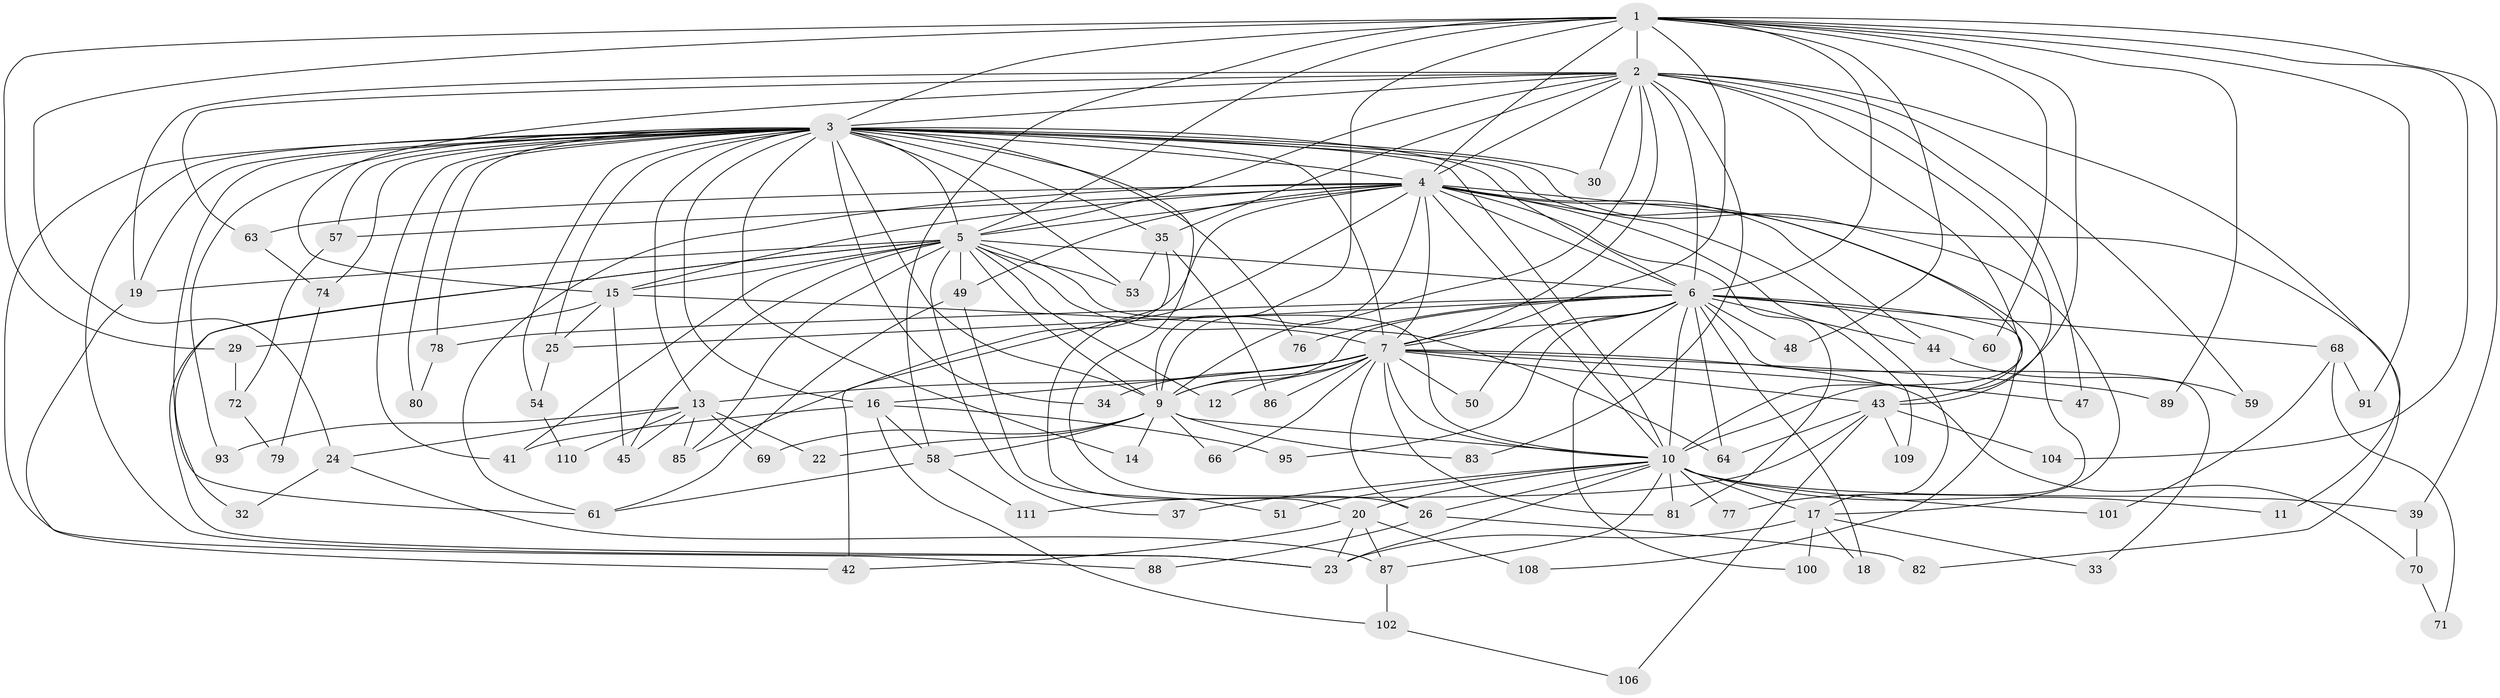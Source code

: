 // Generated by graph-tools (version 1.1) at 2025/23/03/03/25 07:23:42]
// undirected, 83 vertices, 203 edges
graph export_dot {
graph [start="1"]
  node [color=gray90,style=filled];
  1 [super="+8"];
  2 [super="+21"];
  3 [super="+62"];
  4 [super="+73"];
  5 [super="+52"];
  6 [super="+38"];
  7 [super="+28"];
  9 [super="+56"];
  10 [super="+27"];
  11;
  12;
  13 [super="+92"];
  14;
  15 [super="+31"];
  16 [super="+46"];
  17 [super="+90"];
  18;
  19;
  20 [super="+97"];
  22;
  23 [super="+40"];
  24 [super="+67"];
  25 [super="+36"];
  26;
  29;
  30;
  32;
  33;
  34;
  35 [super="+55"];
  37;
  39;
  41;
  42;
  43 [super="+84"];
  44;
  45 [super="+99"];
  47;
  48;
  49;
  50;
  51;
  53;
  54 [super="+103"];
  57;
  58 [super="+65"];
  59;
  60;
  61 [super="+75"];
  63;
  64 [super="+94"];
  66;
  68;
  69;
  70;
  71;
  72;
  74;
  76;
  77;
  78;
  79;
  80;
  81 [super="+107"];
  82 [super="+105"];
  83;
  85 [super="+98"];
  86;
  87 [super="+96"];
  88;
  89;
  91;
  93;
  95;
  100;
  101;
  102;
  104;
  106;
  108;
  109;
  110;
  111;
  1 -- 2 [weight=2];
  1 -- 3 [weight=2];
  1 -- 4 [weight=2];
  1 -- 5 [weight=2];
  1 -- 6 [weight=2];
  1 -- 7 [weight=2];
  1 -- 9 [weight=3];
  1 -- 10 [weight=3];
  1 -- 29;
  1 -- 39;
  1 -- 48;
  1 -- 58;
  1 -- 24 [weight=2];
  1 -- 89;
  1 -- 91;
  1 -- 104;
  1 -- 60;
  2 -- 3;
  2 -- 4;
  2 -- 5;
  2 -- 6;
  2 -- 7;
  2 -- 9;
  2 -- 10;
  2 -- 11;
  2 -- 30;
  2 -- 35;
  2 -- 59;
  2 -- 63;
  2 -- 83;
  2 -- 43;
  2 -- 19;
  2 -- 47;
  2 -- 15;
  3 -- 4;
  3 -- 5;
  3 -- 6;
  3 -- 7;
  3 -- 9;
  3 -- 10;
  3 -- 13;
  3 -- 14;
  3 -- 16;
  3 -- 17;
  3 -- 19;
  3 -- 25;
  3 -- 26;
  3 -- 30;
  3 -- 34;
  3 -- 35;
  3 -- 41;
  3 -- 53;
  3 -- 54 [weight=2];
  3 -- 57;
  3 -- 61;
  3 -- 76;
  3 -- 78;
  3 -- 80;
  3 -- 93;
  3 -- 88;
  3 -- 74;
  3 -- 23;
  3 -- 43;
  4 -- 5;
  4 -- 6;
  4 -- 7;
  4 -- 9;
  4 -- 10;
  4 -- 15;
  4 -- 17;
  4 -- 20;
  4 -- 44;
  4 -- 49;
  4 -- 57;
  4 -- 63;
  4 -- 77;
  4 -- 81;
  4 -- 82;
  4 -- 85;
  4 -- 109;
  4 -- 61;
  5 -- 6;
  5 -- 7;
  5 -- 9;
  5 -- 10;
  5 -- 12;
  5 -- 15;
  5 -- 19;
  5 -- 32;
  5 -- 37;
  5 -- 41;
  5 -- 45;
  5 -- 49;
  5 -- 53;
  5 -- 85;
  5 -- 23;
  6 -- 7;
  6 -- 9;
  6 -- 10 [weight=2];
  6 -- 18;
  6 -- 25;
  6 -- 33;
  6 -- 44;
  6 -- 48;
  6 -- 50;
  6 -- 60;
  6 -- 64;
  6 -- 68 [weight=2];
  6 -- 76;
  6 -- 78;
  6 -- 95;
  6 -- 108;
  6 -- 100;
  7 -- 9;
  7 -- 10;
  7 -- 12;
  7 -- 13;
  7 -- 16;
  7 -- 34;
  7 -- 43;
  7 -- 47;
  7 -- 50;
  7 -- 66;
  7 -- 70;
  7 -- 86;
  7 -- 89;
  7 -- 26;
  7 -- 81;
  9 -- 10;
  9 -- 14;
  9 -- 22;
  9 -- 83;
  9 -- 66;
  9 -- 69;
  9 -- 58;
  10 -- 11;
  10 -- 20;
  10 -- 23;
  10 -- 26;
  10 -- 37;
  10 -- 39;
  10 -- 51;
  10 -- 77;
  10 -- 81;
  10 -- 87;
  10 -- 101;
  10 -- 17;
  13 -- 22;
  13 -- 24;
  13 -- 69;
  13 -- 93;
  13 -- 110;
  13 -- 45;
  13 -- 85;
  15 -- 29;
  15 -- 64;
  15 -- 45;
  15 -- 25;
  16 -- 58;
  16 -- 41;
  16 -- 102;
  16 -- 95;
  17 -- 18;
  17 -- 23;
  17 -- 33;
  17 -- 100;
  19 -- 42;
  20 -- 87;
  20 -- 23;
  20 -- 108;
  20 -- 42;
  24 -- 32;
  24 -- 87;
  25 -- 54;
  26 -- 82 [weight=2];
  26 -- 88;
  29 -- 72;
  35 -- 42;
  35 -- 86;
  35 -- 53;
  39 -- 70;
  43 -- 64;
  43 -- 104;
  43 -- 106;
  43 -- 109;
  43 -- 111;
  44 -- 59;
  49 -- 51;
  49 -- 61;
  54 -- 110;
  57 -- 72;
  58 -- 61;
  58 -- 111;
  63 -- 74;
  68 -- 71;
  68 -- 91;
  68 -- 101;
  70 -- 71;
  72 -- 79;
  74 -- 79;
  78 -- 80;
  87 -- 102;
  102 -- 106;
}
